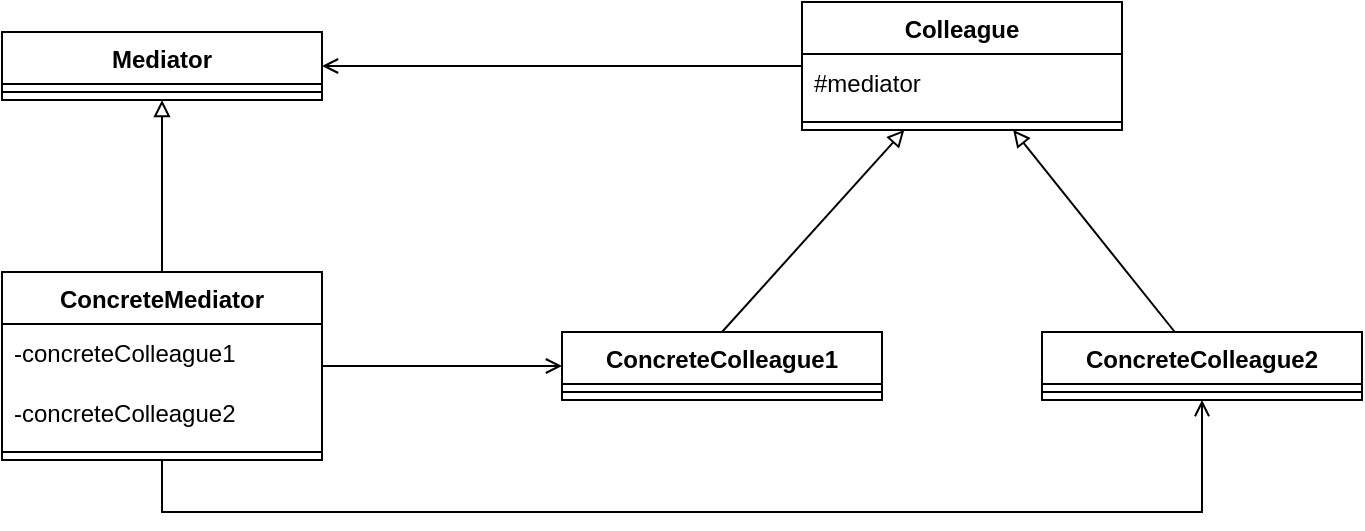 <mxfile version="22.1.11" type="device">
  <diagram name="第 1 页" id="nCFfUM4QkRXOyrPq_4zL">
    <mxGraphModel dx="1434" dy="844" grid="1" gridSize="10" guides="1" tooltips="1" connect="1" arrows="1" fold="1" page="1" pageScale="1" pageWidth="827" pageHeight="1169" math="0" shadow="0">
      <root>
        <mxCell id="0" />
        <mxCell id="1" parent="0" />
        <mxCell id="VFgwaDDUP3EgP_5u-E6X-1" value="Mediator" style="swimlane;fontStyle=1;align=center;verticalAlign=top;childLayout=stackLayout;horizontal=1;startSize=26;horizontalStack=0;resizeParent=1;resizeParentMax=0;resizeLast=0;collapsible=1;marginBottom=0;whiteSpace=wrap;html=1;" vertex="1" parent="1">
          <mxGeometry y="280" width="160" height="34" as="geometry" />
        </mxCell>
        <mxCell id="VFgwaDDUP3EgP_5u-E6X-3" value="" style="line;strokeWidth=1;fillColor=none;align=left;verticalAlign=middle;spacingTop=-1;spacingLeft=3;spacingRight=3;rotatable=0;labelPosition=right;points=[];portConstraint=eastwest;strokeColor=inherit;" vertex="1" parent="VFgwaDDUP3EgP_5u-E6X-1">
          <mxGeometry y="26" width="160" height="8" as="geometry" />
        </mxCell>
        <mxCell id="VFgwaDDUP3EgP_5u-E6X-14" style="edgeStyle=none;rounded=0;orthogonalLoop=1;jettySize=auto;html=1;endArrow=open;endFill=0;" edge="1" parent="1" source="VFgwaDDUP3EgP_5u-E6X-5" target="VFgwaDDUP3EgP_5u-E6X-1">
          <mxGeometry relative="1" as="geometry" />
        </mxCell>
        <mxCell id="VFgwaDDUP3EgP_5u-E6X-5" value="Colleague" style="swimlane;fontStyle=1;align=center;verticalAlign=top;childLayout=stackLayout;horizontal=1;startSize=26;horizontalStack=0;resizeParent=1;resizeParentMax=0;resizeLast=0;collapsible=1;marginBottom=0;whiteSpace=wrap;html=1;" vertex="1" parent="1">
          <mxGeometry x="400" y="265" width="160" height="64" as="geometry" />
        </mxCell>
        <mxCell id="VFgwaDDUP3EgP_5u-E6X-25" value="#mediator" style="text;html=1;strokeColor=none;fillColor=none;align=left;verticalAlign=middle;whiteSpace=wrap;rounded=0;spacingRight=4;spacingLeft=4;" vertex="1" parent="VFgwaDDUP3EgP_5u-E6X-5">
          <mxGeometry y="26" width="160" height="30" as="geometry" />
        </mxCell>
        <mxCell id="VFgwaDDUP3EgP_5u-E6X-6" value="" style="line;strokeWidth=1;fillColor=none;align=left;verticalAlign=middle;spacingTop=-1;spacingLeft=3;spacingRight=3;rotatable=0;labelPosition=right;points=[];portConstraint=eastwest;strokeColor=inherit;" vertex="1" parent="VFgwaDDUP3EgP_5u-E6X-5">
          <mxGeometry y="56" width="160" height="8" as="geometry" />
        </mxCell>
        <mxCell id="VFgwaDDUP3EgP_5u-E6X-13" style="edgeStyle=none;rounded=0;orthogonalLoop=1;jettySize=auto;html=1;endArrow=block;endFill=0;" edge="1" parent="1" source="VFgwaDDUP3EgP_5u-E6X-7" target="VFgwaDDUP3EgP_5u-E6X-1">
          <mxGeometry relative="1" as="geometry" />
        </mxCell>
        <mxCell id="VFgwaDDUP3EgP_5u-E6X-15" style="edgeStyle=none;rounded=0;orthogonalLoop=1;jettySize=auto;html=1;entryX=0;entryY=0.5;entryDx=0;entryDy=0;endArrow=open;endFill=0;" edge="1" parent="1" source="VFgwaDDUP3EgP_5u-E6X-7" target="VFgwaDDUP3EgP_5u-E6X-9">
          <mxGeometry relative="1" as="geometry" />
        </mxCell>
        <mxCell id="VFgwaDDUP3EgP_5u-E6X-24" style="edgeStyle=orthogonalEdgeStyle;rounded=0;orthogonalLoop=1;jettySize=auto;html=1;entryX=0.5;entryY=1;entryDx=0;entryDy=0;exitX=0.5;exitY=1;exitDx=0;exitDy=0;endArrow=open;endFill=0;" edge="1" parent="1" source="VFgwaDDUP3EgP_5u-E6X-7" target="VFgwaDDUP3EgP_5u-E6X-11">
          <mxGeometry relative="1" as="geometry">
            <Array as="points">
              <mxPoint x="80" y="520" />
              <mxPoint x="600" y="520" />
            </Array>
          </mxGeometry>
        </mxCell>
        <mxCell id="VFgwaDDUP3EgP_5u-E6X-7" value="ConcreteMediator" style="swimlane;fontStyle=1;align=center;verticalAlign=top;childLayout=stackLayout;horizontal=1;startSize=26;horizontalStack=0;resizeParent=1;resizeParentMax=0;resizeLast=0;collapsible=1;marginBottom=0;whiteSpace=wrap;html=1;" vertex="1" parent="1">
          <mxGeometry y="400" width="160" height="94" as="geometry" />
        </mxCell>
        <mxCell id="VFgwaDDUP3EgP_5u-E6X-26" value="-concreteColleague1" style="text;html=1;strokeColor=none;fillColor=none;align=left;verticalAlign=middle;whiteSpace=wrap;rounded=0;spacingLeft=4;spacingRight=4;" vertex="1" parent="VFgwaDDUP3EgP_5u-E6X-7">
          <mxGeometry y="26" width="160" height="30" as="geometry" />
        </mxCell>
        <mxCell id="VFgwaDDUP3EgP_5u-E6X-27" value="-concreteColleague2" style="text;html=1;strokeColor=none;fillColor=none;align=left;verticalAlign=middle;whiteSpace=wrap;rounded=0;spacingLeft=4;spacingRight=4;" vertex="1" parent="VFgwaDDUP3EgP_5u-E6X-7">
          <mxGeometry y="56" width="160" height="30" as="geometry" />
        </mxCell>
        <mxCell id="VFgwaDDUP3EgP_5u-E6X-8" value="" style="line;strokeWidth=1;fillColor=none;align=left;verticalAlign=middle;spacingTop=-1;spacingLeft=3;spacingRight=3;rotatable=0;labelPosition=right;points=[];portConstraint=eastwest;strokeColor=inherit;" vertex="1" parent="VFgwaDDUP3EgP_5u-E6X-7">
          <mxGeometry y="86" width="160" height="8" as="geometry" />
        </mxCell>
        <mxCell id="VFgwaDDUP3EgP_5u-E6X-16" style="edgeStyle=none;rounded=0;orthogonalLoop=1;jettySize=auto;html=1;exitX=0.5;exitY=0;exitDx=0;exitDy=0;endArrow=block;endFill=0;" edge="1" parent="1" source="VFgwaDDUP3EgP_5u-E6X-9" target="VFgwaDDUP3EgP_5u-E6X-5">
          <mxGeometry relative="1" as="geometry" />
        </mxCell>
        <mxCell id="VFgwaDDUP3EgP_5u-E6X-9" value="ConcreteColleague1" style="swimlane;fontStyle=1;align=center;verticalAlign=top;childLayout=stackLayout;horizontal=1;startSize=26;horizontalStack=0;resizeParent=1;resizeParentMax=0;resizeLast=0;collapsible=1;marginBottom=0;whiteSpace=wrap;html=1;" vertex="1" parent="1">
          <mxGeometry x="280" y="430" width="160" height="34" as="geometry" />
        </mxCell>
        <mxCell id="VFgwaDDUP3EgP_5u-E6X-10" value="" style="line;strokeWidth=1;fillColor=none;align=left;verticalAlign=middle;spacingTop=-1;spacingLeft=3;spacingRight=3;rotatable=0;labelPosition=right;points=[];portConstraint=eastwest;strokeColor=inherit;" vertex="1" parent="VFgwaDDUP3EgP_5u-E6X-9">
          <mxGeometry y="26" width="160" height="8" as="geometry" />
        </mxCell>
        <mxCell id="VFgwaDDUP3EgP_5u-E6X-17" style="edgeStyle=none;rounded=0;orthogonalLoop=1;jettySize=auto;html=1;endArrow=block;endFill=0;" edge="1" parent="1" source="VFgwaDDUP3EgP_5u-E6X-11" target="VFgwaDDUP3EgP_5u-E6X-5">
          <mxGeometry relative="1" as="geometry" />
        </mxCell>
        <mxCell id="VFgwaDDUP3EgP_5u-E6X-11" value="ConcreteColleague2" style="swimlane;fontStyle=1;align=center;verticalAlign=top;childLayout=stackLayout;horizontal=1;startSize=26;horizontalStack=0;resizeParent=1;resizeParentMax=0;resizeLast=0;collapsible=1;marginBottom=0;whiteSpace=wrap;html=1;" vertex="1" parent="1">
          <mxGeometry x="520" y="430" width="160" height="34" as="geometry" />
        </mxCell>
        <mxCell id="VFgwaDDUP3EgP_5u-E6X-12" value="" style="line;strokeWidth=1;fillColor=none;align=left;verticalAlign=middle;spacingTop=-1;spacingLeft=3;spacingRight=3;rotatable=0;labelPosition=right;points=[];portConstraint=eastwest;strokeColor=inherit;" vertex="1" parent="VFgwaDDUP3EgP_5u-E6X-11">
          <mxGeometry y="26" width="160" height="8" as="geometry" />
        </mxCell>
      </root>
    </mxGraphModel>
  </diagram>
</mxfile>
